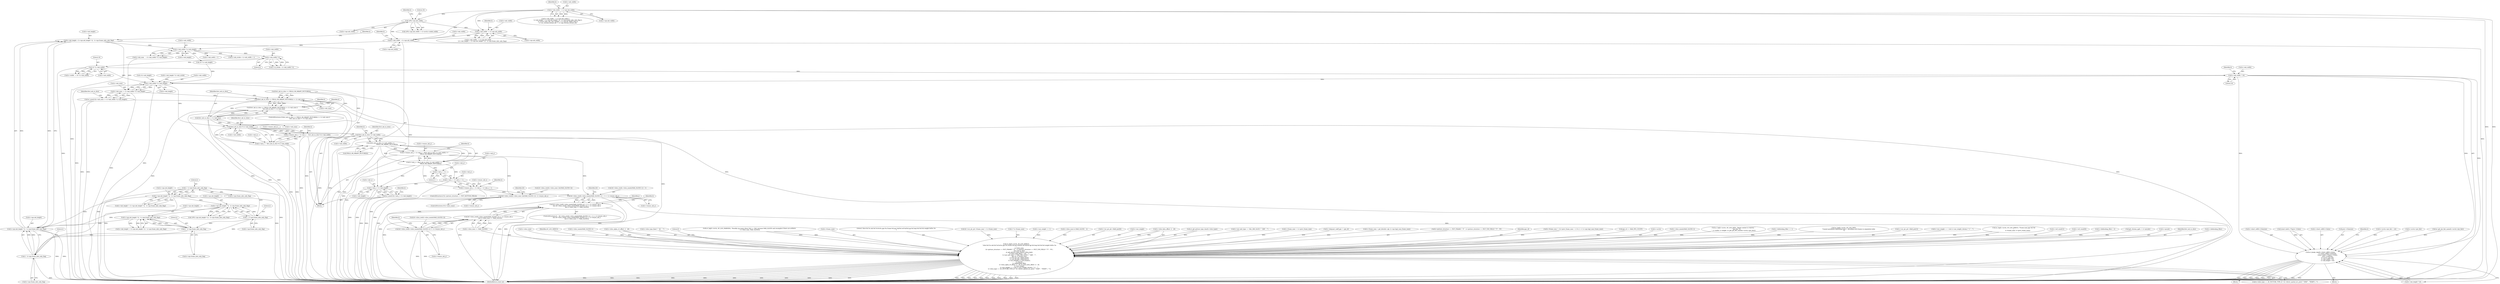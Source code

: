 digraph "0_FFmpeg_29ffeef5e73b8f41ff3a3f2242d356759c66f91f@pointer" {
"1001668" [label="(Call,h->mb_width  * 16)"];
"1000719" [label="(Call,16 * h->mb_width)"];
"1000699" [label="(Call,h->mb_width * 4)"];
"1000679" [label="(Call,h->mb_width * h->mb_height)"];
"1000649" [label="(Call,h->mb_width  = h->sps.mb_width)"];
"1000610" [label="(Call,h->mb_width  != h->sps.mb_width)"];
"1000398" [label="(Call,h->mb_width  != h->sps.mb_width)"];
"1000541" [label="(Call,16*h->sps.mb_width)"];
"1000658" [label="(Call,h->mb_height = h->sps.mb_height * (2 - h->sps.frame_mbs_only_flag))"];
"1000662" [label="(Call,h->sps.mb_height * (2 - h->sps.frame_mbs_only_flag))"];
"1000623" [label="(Call,h->sps.mb_height * (2 - h->sps.frame_mbs_only_flag))"];
"1000557" [label="(Call,h->sps.mb_height * (2 - h->sps.frame_mbs_only_flag))"];
"1000412" [label="(Call,h->sps.mb_height * (2 - h->sps.frame_mbs_only_flag))"];
"1000418" [label="(Call,2 - h->sps.frame_mbs_only_flag)"];
"1000563" [label="(Call,2 - h->sps.frame_mbs_only_flag)"];
"1000629" [label="(Call,2 - h->sps.frame_mbs_only_flag)"];
"1000668" [label="(Call,2 - h->sps.frame_mbs_only_flag)"];
"1001632" [label="(Call,av_image_copy(h->short_ref[0]->f.data,\n                                  h->short_ref[0]->f.linesize,\n                                  (const uint8_t **)prev->f.data,\n                                  prev->f.linesize,\n                                  h->avctx->pix_fmt,\n                                  h->mb_width  * 16,\n                                  h->mb_height * 16))"];
"1001969" [label="(Call,h->mb_width * h->mb_height)"];
"1001965" [label="(Call,h->mb_num == h->mb_width * h->mb_height)"];
"1001964" [label="(Call,av_assert1(h->mb_num == h->mb_width * h->mb_height))"];
"1001978" [label="(Call,first_mb_in_slice << FIELD_OR_MBAFF_PICTURE(h) >= h->mb_num)"];
"1001977" [label="(Call,first_mb_in_slice << FIELD_OR_MBAFF_PICTURE(h) >= h->mb_num ||\n        first_mb_in_slice >= h->mb_num)"];
"1001986" [label="(Call,first_mb_in_slice >= h->mb_num)"];
"1002008" [label="(Call,first_mb_in_slice % h->mb_width)"];
"1002000" [label="(Call,h->resync_mb_x = h->mb_x =  first_mb_in_slice % h->mb_width)"];
"1002004" [label="(Call,h->mb_x =  first_mb_in_slice % h->mb_width)"];
"1002022" [label="(Call,first_mb_in_slice / h->mb_width)"];
"1002021" [label="(Call,(first_mb_in_slice / h->mb_width) <<\n                               FIELD_OR_MBAFF_PICTURE(h))"];
"1002013" [label="(Call,h->resync_mb_y = h->mb_y = (first_mb_in_slice / h->mb_width) <<\n                               FIELD_OR_MBAFF_PICTURE(h))"];
"1002917" [label="(Call,h0->slice_row[(h->slice_num-1)&(MAX_SLICES-1)]= h->resync_mb_y)"];
"1002936" [label="(Call,h0->slice_row[h->slice_num&(MAX_SLICES-1)] + 3 >= h->resync_mb_y)"];
"1002935" [label="(Call,h0->slice_row[h->slice_num&(MAX_SLICES-1)] + 3 >= h->resync_mb_y\n        && h0->slice_row[h->slice_num&(MAX_SLICES-1)] <= h->resync_mb_y\n        && h->slice_num >= MAX_SLICES)"];
"1002954" [label="(Call,h0->slice_row[h->slice_num&(MAX_SLICES-1)] <= h->resync_mb_y)"];
"1002953" [label="(Call,h0->slice_row[h->slice_num&(MAX_SLICES-1)] <= h->resync_mb_y\n        && h->slice_num >= MAX_SLICES)"];
"1002017" [label="(Call,h->mb_y = (first_mb_in_slice / h->mb_width) <<\n                               FIELD_OR_MBAFF_PICTURE(h))"];
"1002035" [label="(Call,h->resync_mb_y = h->mb_y = h->mb_y + 1)"];
"1002039" [label="(Call,h->mb_y = h->mb_y + 1)"];
"1002049" [label="(Call,h->mb_y < h->mb_height)"];
"1002048" [label="(Call,av_assert1(h->mb_y < h->mb_height))"];
"1002043" [label="(Call,h->mb_y + 1)"];
"1003305" [label="(Call,av_log(h->avctx, AV_LOG_DEBUG,\n               \"slice:%d %s mb:%d %c%s%s pps:%u frame:%d poc:%d/%d ref:%d/%d qp:%d loop:%d:%d:%d weight:%d%s %s\n\",\n               h->slice_num,\n               (h->picture_structure == PICT_FRAME ? \"F\" : h->picture_structure == PICT_TOP_FIELD ? \"T\" : \"B\"),\n               first_mb_in_slice,\n               av_get_picture_type_char(h->slice_type),\n               h->slice_type_fixed ? \" fix\" : \"\",\n               h->nal_unit_type == NAL_IDR_SLICE ? \" IDR\" : \"\",\n               pps_id, h->frame_num,\n               h->cur_pic_ptr->field_poc[0],\n               h->cur_pic_ptr->field_poc[1],\n               h->ref_count[0], h->ref_count[1],\n               h->qscale,\n               h->deblocking_filter,\n               h->slice_alpha_c0_offset / 2 - 26, h->slice_beta_offset / 2 - 26,\n               h->use_weight,\n               h->use_weight == 1 && h->use_weight_chroma ? \"c\" : \"\",\n               h->slice_type == AV_PICTURE_TYPE_B ? (h->direct_spatial_mv_pred ? \"SPAT\" : \"TEMP\") : \"\"))"];
"1002049" [label="(Call,h->mb_y < h->mb_height)"];
"1003371" [label="(Call,h->ref_count[1])"];
"1002950" [label="(Call,h->resync_mb_y)"];
"1003304" [label="(Block,)"];
"1001980" [label="(Identifier,first_mb_in_slice)"];
"1000563" [label="(Call,2 - h->sps.frame_mbs_only_flag)"];
"1003366" [label="(Call,h->ref_count[0])"];
"1002805" [label="(Call,h->deblocking_filter = 2)"];
"1002048" [label="(Call,av_assert1(h->mb_y < h->mb_height))"];
"1002954" [label="(Call,h0->slice_row[h->slice_num&(MAX_SLICES-1)] <= h->resync_mb_y)"];
"1002022" [label="(Call,first_mb_in_slice / h->mb_width)"];
"1002931" [label="(Call,h->resync_mb_y)"];
"1001976" [label="(ControlStructure,if (first_mb_in_slice << FIELD_OR_MBAFF_PICTURE(h) >= h->mb_num ||\n        first_mb_in_slice >= h->mb_num))"];
"1002581" [label="(Call,get_chroma_qp(h, 1, h->qscale))"];
"1000721" [label="(Call,h->mb_width)"];
"1000649" [label="(Call,h->mb_width  = h->sps.mb_width)"];
"1002004" [label="(Call,h->mb_x =  first_mb_in_slice % h->mb_width)"];
"1003376" [label="(Call,h->qscale)"];
"1001642" [label="(Call,h->short_ref[0]->f.linesize)"];
"1000659" [label="(Call,h->mb_height)"];
"1000653" [label="(Call,h->sps.mb_width)"];
"1000543" [label="(Call,h->sps.mb_width)"];
"1002043" [label="(Call,h->mb_y + 1)"];
"1001651" [label="(Call,(const uint8_t **)prev->f.data)"];
"1001633" [label="(Call,h->short_ref[0]->f.data)"];
"1000624" [label="(Call,h->sps.mb_height)"];
"1003329" [label="(Identifier,first_mb_in_slice)"];
"1000419" [label="(Literal,2)"];
"1002966" [label="(Call,h->resync_mb_y)"];
"1000558" [label="(Call,h->sps.mb_height)"];
"1003379" [label="(Call,h->deblocking_filter)"];
"1000397" [label="(Call,h->mb_width  != h->sps.mb_width ||\n            h->mb_height != h->sps.mb_height * (2 - h->sps.frame_mbs_only_flag) ||\n            h->avctx->bits_per_raw_sample != h->sps.bit_depth_luma ||\n            h->cur_chroma_format_idc != h->sps.chroma_format_idc)"];
"1002017" [label="(Call,h->mb_y = (first_mb_in_slice / h->mb_width) <<\n                               FIELD_OR_MBAFF_PICTURE(h))"];
"1002044" [label="(Call,h->mb_y)"];
"1003311" [label="(Call,h->slice_num)"];
"1003309" [label="(Identifier,AV_LOG_DEBUG)"];
"1001658" [label="(Call,prev->f.linesize)"];
"1002959" [label="(Call,h->slice_num&(MAX_SLICES-1))"];
"1002014" [label="(Call,h->resync_mb_y)"];
"1000700" [label="(Call,h->mb_width)"];
"1002018" [label="(Call,h->mb_y)"];
"1002934" [label="(ControlStructure,if (   h0->slice_row[h->slice_num&(MAX_SLICES-1)] + 3 >= h->resync_mb_y\n        && h0->slice_row[h->slice_num&(MAX_SLICES-1)] <= h->resync_mb_y\n        && h->slice_num >= MAX_SLICES))"];
"1002971" [label="(Identifier,h)"];
"1001887" [label="(Call,h->mb_height * h->mb_stride)"];
"1000728" [label="(Call,16 * h->mb_height)"];
"1002028" [label="(Identifier,h)"];
"1000683" [label="(Call,h->mb_height)"];
"1003382" [label="(Call,h->slice_alpha_c0_offset / 2 - 26)"];
"1003334" [label="(Call,h->slice_type_fixed ? \" fix\" : \"\")"];
"1002953" [label="(Call,h0->slice_row[h->slice_num&(MAX_SLICES-1)] <= h->resync_mb_y\n        && h->slice_num >= MAX_SLICES)"];
"1003425" [label="(Literal,0)"];
"1002029" [label="(ControlStructure,if (h->picture_structure == PICT_BOTTOM_FIELD))"];
"1002975" [label="(Call,av_log(h->avctx, AV_LOG_WARNING, \"Possibly too many slices (%d >= %d), increase MAX_SLICES and recompile if there are artifacts\n\", h->slice_num, MAX_SLICES))"];
"1003349" [label="(Call,h->frame_num)"];
"1003310" [label="(Literal,\"slice:%d %s mb:%d %c%s%s pps:%u frame:%d poc:%d/%d ref:%d/%d qp:%d loop:%d:%d:%d weight:%d%s %s\n\")"];
"1003305" [label="(Call,av_log(h->avctx, AV_LOG_DEBUG,\n               \"slice:%d %s mb:%d %c%s%s pps:%u frame:%d poc:%d/%d ref:%d/%d qp:%d loop:%d:%d:%d weight:%d%s %s\n\",\n               h->slice_num,\n               (h->picture_structure == PICT_FRAME ? \"F\" : h->picture_structure == PICT_TOP_FIELD ? \"T\" : \"B\"),\n               first_mb_in_slice,\n               av_get_picture_type_char(h->slice_type),\n               h->slice_type_fixed ? \" fix\" : \"\",\n               h->nal_unit_type == NAL_IDR_SLICE ? \" IDR\" : \"\",\n               pps_id, h->frame_num,\n               h->cur_pic_ptr->field_poc[0],\n               h->cur_pic_ptr->field_poc[1],\n               h->ref_count[0], h->ref_count[1],\n               h->qscale,\n               h->deblocking_filter,\n               h->slice_alpha_c0_offset / 2 - 26, h->slice_beta_offset / 2 - 26,\n               h->use_weight,\n               h->use_weight == 1 && h->use_weight_chroma ? \"c\" : \"\",\n               h->slice_type == AV_PICTURE_TYPE_B ? (h->direct_spatial_mv_pred ? \"SPAT\" : \"TEMP\") : \"\"))"];
"1001754" [label="(Call,h0->cur_pic_ptr->frame_num != h->frame_num)"];
"1001969" [label="(Call,h->mb_width * h->mb_height)"];
"1002059" [label="(Identifier,h)"];
"1002040" [label="(Call,h->mb_y)"];
"1002088" [label="(Call,2 * h->frame_num)"];
"1003401" [label="(Call,h->use_weight == 1)"];
"1003004" [label="(Call,h->slice_num & (MAX_SLICES - 1))"];
"1001632" [label="(Call,av_image_copy(h->short_ref[0]->f.data,\n                                  h->short_ref[0]->f.linesize,\n                                  (const uint8_t **)prev->f.data,\n                                  prev->f.linesize,\n                                  h->avctx->pix_fmt,\n                                  h->mb_width  * 16,\n                                  h->mb_height * 16))"];
"1002047" [label="(Literal,1)"];
"1000720" [label="(Literal,16)"];
"1000690" [label="(Call,h->mb_width + 1)"];
"1001672" [label="(Literal,16)"];
"1000623" [label="(Call,h->sps.mb_height * (2 - h->sps.frame_mbs_only_flag))"];
"1003352" [label="(Call,h->cur_pic_ptr->field_poc[0])"];
"1002024" [label="(Call,h->mb_width)"];
"1003396" [label="(Call,h->use_weight)"];
"1000619" [label="(Call,h->mb_height != h->sps.mb_height * (2 - h->sps.frame_mbs_only_flag))"];
"1002001" [label="(Call,h->resync_mb_x)"];
"1002015" [label="(Identifier,h)"];
"1001978" [label="(Call,first_mb_in_slice << FIELD_OR_MBAFF_PICTURE(h) >= h->mb_num)"];
"1002005" [label="(Call,h->mb_x)"];
"1003389" [label="(Call,h->slice_beta_offset / 2 - 26)"];
"1002936" [label="(Call,h0->slice_row[h->slice_num&(MAX_SLICES-1)] + 3 >= h->resync_mb_y)"];
"1002009" [label="(Identifier,first_mb_in_slice)"];
"1003330" [label="(Call,av_get_picture_type_char(h->slice_type))"];
"1000408" [label="(Call,h->mb_height != h->sps.mb_height * (2 - h->sps.frame_mbs_only_flag))"];
"1000668" [label="(Call,2 - h->sps.frame_mbs_only_flag)"];
"1002002" [label="(Identifier,h)"];
"1002940" [label="(Identifier,h0)"];
"1001682" [label="(Identifier,h)"];
"1002027" [label="(Call,FIELD_OR_MBAFF_PICTURE(h))"];
"1000695" [label="(Call,h->b_stride = h->mb_width * 4)"];
"1000614" [label="(Call,h->sps.mb_width)"];
"1002036" [label="(Call,h->resync_mb_y)"];
"1000951" [label="(Call,h->avctx->pix_fmt = ret)"];
"1000650" [label="(Call,h->mb_width)"];
"1000555" [label="(Call,16*h->sps.mb_height * (2 - h->sps.frame_mbs_only_flag))"];
"1003340" [label="(Call,h->nal_unit_type == NAL_IDR_SLICE ? \" IDR\" : \"\")"];
"1001977" [label="(Call,first_mb_in_slice << FIELD_OR_MBAFF_PICTURE(h) >= h->mb_num ||\n        first_mb_in_slice >= h->mb_num)"];
"1000611" [label="(Call,h->mb_width)"];
"1000663" [label="(Call,h->sps.mb_height)"];
"1000703" [label="(Literal,4)"];
"1001663" [label="(Call,h->avctx->pix_fmt)"];
"1001965" [label="(Call,h->mb_num == h->mb_width * h->mb_height)"];
"1000418" [label="(Call,2 - h->sps.frame_mbs_only_flag)"];
"1000557" [label="(Call,h->sps.mb_height * (2 - h->sps.frame_mbs_only_flag))"];
"1002010" [label="(Call,h->mb_width)"];
"1002000" [label="(Call,h->resync_mb_x = h->mb_x =  first_mb_in_slice % h->mb_width)"];
"1002957" [label="(Identifier,h0)"];
"1002913" [label="(ControlStructure,if (h->slice_num))"];
"1000675" [label="(Call,h->mb_num    = h->mb_width * h->mb_height)"];
"1001973" [label="(Call,h->mb_height)"];
"1000542" [label="(Literal,16)"];
"1000699" [label="(Call,h->mb_width * 4)"];
"1002987" [label="(Identifier,j)"];
"1001442" [label="(Call,h->frame_num != h->prev_frame_num)"];
"1001994" [label="(Identifier,h)"];
"1002969" [label="(Call,h->slice_num >= MAX_SLICES)"];
"1000980" [label="(Call,h->dequant_coeff_pps != pps_id)"];
"1000686" [label="(Call,h->mb_stride = h->mb_width + 1)"];
"1000629" [label="(Call,2 - h->sps.frame_mbs_only_flag)"];
"1002977" [label="(Identifier,h)"];
"1000420" [label="(Call,h->sps.frame_mbs_only_flag)"];
"1003411" [label="(Call,h->slice_type == AV_PICTURE_TYPE_B ? (h->direct_spatial_mv_pred ? \"SPAT\" : \"TEMP\") : \"\")"];
"1000993" [label="(Call,h->frame_num = get_bits(&h->gb, h->sps.log2_max_frame_num))"];
"1003314" [label="(Call,h->picture_structure == PICT_FRAME ? \"F\" : h->picture_structure == PICT_TOP_FIELD ? \"T\" : \"B\")"];
"1000662" [label="(Call,h->sps.mb_height * (2 - h->sps.frame_mbs_only_flag))"];
"1003348" [label="(Identifier,pps_id)"];
"1000630" [label="(Literal,2)"];
"1002051" [label="(Identifier,h)"];
"1000410" [label="(Identifier,h)"];
"1000715" [label="(Call,h->width  = 16 * h->mb_width)"];
"1002955" [label="(Call,h0->slice_row[h->slice_num&(MAX_SLICES-1)])"];
"1000398" [label="(Call,h->mb_width  != h->sps.mb_width)"];
"1002050" [label="(Call,h->mb_y)"];
"1002013" [label="(Call,h->resync_mb_y = h->mb_y = (first_mb_in_slice / h->mb_width) <<\n                               FIELD_OR_MBAFF_PICTURE(h))"];
"1000631" [label="(Call,h->sps.frame_mbs_only_flag)"];
"1001987" [label="(Identifier,first_mb_in_slice)"];
"1002035" [label="(Call,h->resync_mb_y = h->mb_y = h->mb_y + 1)"];
"1001988" [label="(Call,h->mb_num)"];
"1001460" [label="(Call,h->frame_num != (h->prev_frame_num + 1) % (1 << h->sps.log2_max_frame_num))"];
"1001979" [label="(Call,first_mb_in_slice << FIELD_OR_MBAFF_PICTURE(h))"];
"1001964" [label="(Call,av_assert1(h->mb_num == h->mb_width * h->mb_height))"];
"1000306" [label="(Call,pps_id >= MAX_PPS_COUNT)"];
"1002023" [label="(Identifier,first_mb_in_slice)"];
"1000899" [label="(Call,av_get_pix_fmt_name(h->avctx->pix_fmt))"];
"1002918" [label="(Call,h0->slice_row[(h->slice_num-1)&(MAX_SLICES-1)])"];
"1000719" [label="(Call,16 * h->mb_width)"];
"1000413" [label="(Call,h->sps.mb_height)"];
"1000565" [label="(Call,h->sps.frame_mbs_only_flag)"];
"1002039" [label="(Call,h->mb_y = h->mb_y + 1)"];
"1000677" [label="(Identifier,h)"];
"1000541" [label="(Call,16*h->sps.mb_width)"];
"1000670" [label="(Call,h->sps.frame_mbs_only_flag)"];
"1001675" [label="(Identifier,h)"];
"1002032" [label="(Identifier,h)"];
"1000610" [label="(Call,h->mb_width  != h->sps.mb_width)"];
"1003306" [label="(Call,h->avctx)"];
"1002021" [label="(Call,(first_mb_in_slice / h->mb_width) <<\n                               FIELD_OR_MBAFF_PICTURE(h))"];
"1002942" [label="(Call,h->slice_num&(MAX_SLICES-1))"];
"1002937" [label="(Call,h0->slice_row[h->slice_num&(MAX_SLICES-1)] + 3)"];
"1002053" [label="(Call,h->mb_height)"];
"1000887" [label="(Call,av_log(h->avctx, AV_LOG_INFO, \"Reinit context to %dx%d, \"\n               \"pix_fmt: %s\n\", h->width, h->height, av_get_pix_fmt_name(h->avctx->pix_fmt)))"];
"1000402" [label="(Call,h->sps.mb_width)"];
"1000399" [label="(Call,h->mb_width)"];
"1002917" [label="(Call,h0->slice_row[(h->slice_num-1)&(MAX_SLICES-1)]= h->resync_mb_y)"];
"1002785" [label="(Call,h->deblocking_filter == 1)"];
"1000412" [label="(Call,h->sps.mb_height * (2 - h->sps.frame_mbs_only_flag))"];
"1001966" [label="(Call,h->mb_num)"];
"1000550" [label="(Identifier,h)"];
"1001970" [label="(Call,h->mb_width)"];
"1001631" [label="(Block,)"];
"1002823" [label="(Call,av_log(h->avctx, AV_LOG_INFO,\n                       \"Cannot parallelize deblocking type 1, decoding such frames in sequential order\n\"))"];
"1001841" [label="(Call,i<h->mb_height)"];
"1000609" [label="(Call,h->mb_width  != h->sps.mb_width\n                     || h->mb_height != h->sps.mb_height * (2 - h->sps.frame_mbs_only_flag))"];
"1000658" [label="(Call,h->mb_height = h->sps.mb_height * (2 - h->sps.frame_mbs_only_flag))"];
"1001669" [label="(Call,h->mb_width)"];
"1003359" [label="(Call,h->cur_pic_ptr->field_poc[1])"];
"1003399" [label="(Call,h->use_weight == 1 && h->use_weight_chroma ? \"c\" : \"\")"];
"1003426" [label="(MethodReturn,static int)"];
"1000679" [label="(Call,h->mb_width * h->mb_height)"];
"1000660" [label="(Identifier,h)"];
"1000669" [label="(Literal,2)"];
"1001668" [label="(Call,h->mb_width  * 16)"];
"1000540" [label="(Call,16*h->sps.mb_width != h->avctx->coded_width)"];
"1000127" [label="(Block,)"];
"1002935" [label="(Call,h0->slice_row[h->slice_num&(MAX_SLICES-1)] + 3 >= h->resync_mb_y\n        && h0->slice_row[h->slice_num&(MAX_SLICES-1)] <= h->resync_mb_y\n        && h->slice_num >= MAX_SLICES)"];
"1000680" [label="(Call,h->mb_width)"];
"1001983" [label="(Call,h->mb_num)"];
"1000621" [label="(Identifier,h)"];
"1001491" [label="(Call,av_log(h->avctx, AV_LOG_DEBUG, \"Frame num gap %d %d\n\",\n                   h->frame_num, h->prev_frame_num))"];
"1000564" [label="(Literal,2)"];
"1002008" [label="(Call,first_mb_in_slice % h->mb_width)"];
"1001986" [label="(Call,first_mb_in_slice >= h->mb_num)"];
"1001673" [label="(Call,h->mb_height * 16)"];
"1001668" -> "1001632"  [label="AST: "];
"1001668" -> "1001672"  [label="CFG: "];
"1001669" -> "1001668"  [label="AST: "];
"1001672" -> "1001668"  [label="AST: "];
"1001675" -> "1001668"  [label="CFG: "];
"1001668" -> "1003426"  [label="DDG: "];
"1001668" -> "1001632"  [label="DDG: "];
"1001668" -> "1001632"  [label="DDG: "];
"1000719" -> "1001668"  [label="DDG: "];
"1001668" -> "1001969"  [label="DDG: "];
"1000719" -> "1000715"  [label="AST: "];
"1000719" -> "1000721"  [label="CFG: "];
"1000720" -> "1000719"  [label="AST: "];
"1000721" -> "1000719"  [label="AST: "];
"1000715" -> "1000719"  [label="CFG: "];
"1000719" -> "1003426"  [label="DDG: "];
"1000719" -> "1000715"  [label="DDG: "];
"1000719" -> "1000715"  [label="DDG: "];
"1000699" -> "1000719"  [label="DDG: "];
"1000719" -> "1001969"  [label="DDG: "];
"1000699" -> "1000695"  [label="AST: "];
"1000699" -> "1000703"  [label="CFG: "];
"1000700" -> "1000699"  [label="AST: "];
"1000703" -> "1000699"  [label="AST: "];
"1000695" -> "1000699"  [label="CFG: "];
"1000699" -> "1000695"  [label="DDG: "];
"1000699" -> "1000695"  [label="DDG: "];
"1000679" -> "1000699"  [label="DDG: "];
"1000679" -> "1000675"  [label="AST: "];
"1000679" -> "1000683"  [label="CFG: "];
"1000680" -> "1000679"  [label="AST: "];
"1000683" -> "1000679"  [label="AST: "];
"1000675" -> "1000679"  [label="CFG: "];
"1000679" -> "1000675"  [label="DDG: "];
"1000679" -> "1000675"  [label="DDG: "];
"1000649" -> "1000679"  [label="DDG: "];
"1000658" -> "1000679"  [label="DDG: "];
"1000679" -> "1000686"  [label="DDG: "];
"1000679" -> "1000690"  [label="DDG: "];
"1000679" -> "1000728"  [label="DDG: "];
"1000649" -> "1000127"  [label="AST: "];
"1000649" -> "1000653"  [label="CFG: "];
"1000650" -> "1000649"  [label="AST: "];
"1000653" -> "1000649"  [label="AST: "];
"1000660" -> "1000649"  [label="CFG: "];
"1000649" -> "1003426"  [label="DDG: "];
"1000610" -> "1000649"  [label="DDG: "];
"1000398" -> "1000649"  [label="DDG: "];
"1000541" -> "1000649"  [label="DDG: "];
"1000610" -> "1000609"  [label="AST: "];
"1000610" -> "1000614"  [label="CFG: "];
"1000611" -> "1000610"  [label="AST: "];
"1000614" -> "1000610"  [label="AST: "];
"1000621" -> "1000610"  [label="CFG: "];
"1000609" -> "1000610"  [label="CFG: "];
"1000610" -> "1000609"  [label="DDG: "];
"1000610" -> "1000609"  [label="DDG: "];
"1000398" -> "1000610"  [label="DDG: "];
"1000541" -> "1000610"  [label="DDG: "];
"1000398" -> "1000397"  [label="AST: "];
"1000398" -> "1000402"  [label="CFG: "];
"1000399" -> "1000398"  [label="AST: "];
"1000402" -> "1000398"  [label="AST: "];
"1000410" -> "1000398"  [label="CFG: "];
"1000397" -> "1000398"  [label="CFG: "];
"1000398" -> "1003426"  [label="DDG: "];
"1000398" -> "1003426"  [label="DDG: "];
"1000398" -> "1000397"  [label="DDG: "];
"1000398" -> "1000397"  [label="DDG: "];
"1000398" -> "1000541"  [label="DDG: "];
"1000541" -> "1000540"  [label="AST: "];
"1000541" -> "1000543"  [label="CFG: "];
"1000542" -> "1000541"  [label="AST: "];
"1000543" -> "1000541"  [label="AST: "];
"1000550" -> "1000541"  [label="CFG: "];
"1000541" -> "1000540"  [label="DDG: "];
"1000541" -> "1000540"  [label="DDG: "];
"1000658" -> "1000127"  [label="AST: "];
"1000658" -> "1000662"  [label="CFG: "];
"1000659" -> "1000658"  [label="AST: "];
"1000662" -> "1000658"  [label="AST: "];
"1000677" -> "1000658"  [label="CFG: "];
"1000658" -> "1003426"  [label="DDG: "];
"1000662" -> "1000658"  [label="DDG: "];
"1000662" -> "1000658"  [label="DDG: "];
"1000662" -> "1000668"  [label="CFG: "];
"1000663" -> "1000662"  [label="AST: "];
"1000668" -> "1000662"  [label="AST: "];
"1000662" -> "1003426"  [label="DDG: "];
"1000662" -> "1003426"  [label="DDG: "];
"1000623" -> "1000662"  [label="DDG: "];
"1000557" -> "1000662"  [label="DDG: "];
"1000412" -> "1000662"  [label="DDG: "];
"1000668" -> "1000662"  [label="DDG: "];
"1000668" -> "1000662"  [label="DDG: "];
"1000623" -> "1000619"  [label="AST: "];
"1000623" -> "1000629"  [label="CFG: "];
"1000624" -> "1000623"  [label="AST: "];
"1000629" -> "1000623"  [label="AST: "];
"1000619" -> "1000623"  [label="CFG: "];
"1000623" -> "1000619"  [label="DDG: "];
"1000623" -> "1000619"  [label="DDG: "];
"1000557" -> "1000623"  [label="DDG: "];
"1000629" -> "1000623"  [label="DDG: "];
"1000629" -> "1000623"  [label="DDG: "];
"1000557" -> "1000555"  [label="AST: "];
"1000557" -> "1000563"  [label="CFG: "];
"1000558" -> "1000557"  [label="AST: "];
"1000563" -> "1000557"  [label="AST: "];
"1000555" -> "1000557"  [label="CFG: "];
"1000557" -> "1000555"  [label="DDG: "];
"1000557" -> "1000555"  [label="DDG: "];
"1000412" -> "1000557"  [label="DDG: "];
"1000563" -> "1000557"  [label="DDG: "];
"1000563" -> "1000557"  [label="DDG: "];
"1000412" -> "1000408"  [label="AST: "];
"1000412" -> "1000418"  [label="CFG: "];
"1000413" -> "1000412"  [label="AST: "];
"1000418" -> "1000412"  [label="AST: "];
"1000408" -> "1000412"  [label="CFG: "];
"1000412" -> "1003426"  [label="DDG: "];
"1000412" -> "1003426"  [label="DDG: "];
"1000412" -> "1000408"  [label="DDG: "];
"1000412" -> "1000408"  [label="DDG: "];
"1000418" -> "1000412"  [label="DDG: "];
"1000418" -> "1000412"  [label="DDG: "];
"1000418" -> "1000420"  [label="CFG: "];
"1000419" -> "1000418"  [label="AST: "];
"1000420" -> "1000418"  [label="AST: "];
"1000418" -> "1003426"  [label="DDG: "];
"1000418" -> "1000563"  [label="DDG: "];
"1000418" -> "1000668"  [label="DDG: "];
"1000563" -> "1000565"  [label="CFG: "];
"1000564" -> "1000563"  [label="AST: "];
"1000565" -> "1000563"  [label="AST: "];
"1000563" -> "1000629"  [label="DDG: "];
"1000563" -> "1000668"  [label="DDG: "];
"1000629" -> "1000631"  [label="CFG: "];
"1000630" -> "1000629"  [label="AST: "];
"1000631" -> "1000629"  [label="AST: "];
"1000629" -> "1000668"  [label="DDG: "];
"1000668" -> "1000670"  [label="CFG: "];
"1000669" -> "1000668"  [label="AST: "];
"1000670" -> "1000668"  [label="AST: "];
"1000668" -> "1003426"  [label="DDG: "];
"1001632" -> "1001631"  [label="AST: "];
"1001632" -> "1001673"  [label="CFG: "];
"1001633" -> "1001632"  [label="AST: "];
"1001642" -> "1001632"  [label="AST: "];
"1001651" -> "1001632"  [label="AST: "];
"1001658" -> "1001632"  [label="AST: "];
"1001663" -> "1001632"  [label="AST: "];
"1001673" -> "1001632"  [label="AST: "];
"1001682" -> "1001632"  [label="CFG: "];
"1001632" -> "1003426"  [label="DDG: "];
"1001632" -> "1003426"  [label="DDG: "];
"1001632" -> "1003426"  [label="DDG: "];
"1001632" -> "1003426"  [label="DDG: "];
"1001632" -> "1003426"  [label="DDG: "];
"1001632" -> "1003426"  [label="DDG: "];
"1001632" -> "1003426"  [label="DDG: "];
"1001632" -> "1003426"  [label="DDG: "];
"1001651" -> "1001632"  [label="DDG: "];
"1000951" -> "1001632"  [label="DDG: "];
"1000899" -> "1001632"  [label="DDG: "];
"1001673" -> "1001632"  [label="DDG: "];
"1001673" -> "1001632"  [label="DDG: "];
"1001969" -> "1001965"  [label="AST: "];
"1001969" -> "1001973"  [label="CFG: "];
"1001970" -> "1001969"  [label="AST: "];
"1001973" -> "1001969"  [label="AST: "];
"1001965" -> "1001969"  [label="CFG: "];
"1001969" -> "1003426"  [label="DDG: "];
"1001969" -> "1003426"  [label="DDG: "];
"1001969" -> "1001965"  [label="DDG: "];
"1001969" -> "1001965"  [label="DDG: "];
"1000728" -> "1001969"  [label="DDG: "];
"1001841" -> "1001969"  [label="DDG: "];
"1001887" -> "1001969"  [label="DDG: "];
"1001969" -> "1002008"  [label="DDG: "];
"1001969" -> "1002049"  [label="DDG: "];
"1001965" -> "1001964"  [label="AST: "];
"1001966" -> "1001965"  [label="AST: "];
"1001964" -> "1001965"  [label="CFG: "];
"1001965" -> "1003426"  [label="DDG: "];
"1001965" -> "1001964"  [label="DDG: "];
"1001965" -> "1001964"  [label="DDG: "];
"1000675" -> "1001965"  [label="DDG: "];
"1001965" -> "1001978"  [label="DDG: "];
"1001964" -> "1000127"  [label="AST: "];
"1001980" -> "1001964"  [label="CFG: "];
"1001964" -> "1003426"  [label="DDG: "];
"1001964" -> "1003426"  [label="DDG: "];
"1001978" -> "1001977"  [label="AST: "];
"1001978" -> "1001983"  [label="CFG: "];
"1001979" -> "1001978"  [label="AST: "];
"1001983" -> "1001978"  [label="AST: "];
"1001987" -> "1001978"  [label="CFG: "];
"1001977" -> "1001978"  [label="CFG: "];
"1001978" -> "1003426"  [label="DDG: "];
"1001978" -> "1003426"  [label="DDG: "];
"1001978" -> "1001977"  [label="DDG: "];
"1001978" -> "1001977"  [label="DDG: "];
"1001979" -> "1001978"  [label="DDG: "];
"1001979" -> "1001978"  [label="DDG: "];
"1001978" -> "1001986"  [label="DDG: "];
"1001977" -> "1001976"  [label="AST: "];
"1001977" -> "1001986"  [label="CFG: "];
"1001986" -> "1001977"  [label="AST: "];
"1001994" -> "1001977"  [label="CFG: "];
"1002002" -> "1001977"  [label="CFG: "];
"1001977" -> "1003426"  [label="DDG: "];
"1001977" -> "1003426"  [label="DDG: "];
"1001977" -> "1003426"  [label="DDG: "];
"1001986" -> "1001977"  [label="DDG: "];
"1001986" -> "1001977"  [label="DDG: "];
"1001986" -> "1001988"  [label="CFG: "];
"1001987" -> "1001986"  [label="AST: "];
"1001988" -> "1001986"  [label="AST: "];
"1001986" -> "1003426"  [label="DDG: "];
"1001986" -> "1003426"  [label="DDG: "];
"1001979" -> "1001986"  [label="DDG: "];
"1001986" -> "1002008"  [label="DDG: "];
"1002008" -> "1002004"  [label="AST: "];
"1002008" -> "1002010"  [label="CFG: "];
"1002009" -> "1002008"  [label="AST: "];
"1002010" -> "1002008"  [label="AST: "];
"1002004" -> "1002008"  [label="CFG: "];
"1002008" -> "1002000"  [label="DDG: "];
"1002008" -> "1002000"  [label="DDG: "];
"1002008" -> "1002004"  [label="DDG: "];
"1002008" -> "1002004"  [label="DDG: "];
"1001979" -> "1002008"  [label="DDG: "];
"1002008" -> "1002022"  [label="DDG: "];
"1002008" -> "1002022"  [label="DDG: "];
"1002000" -> "1000127"  [label="AST: "];
"1002000" -> "1002004"  [label="CFG: "];
"1002001" -> "1002000"  [label="AST: "];
"1002004" -> "1002000"  [label="AST: "];
"1002015" -> "1002000"  [label="CFG: "];
"1002000" -> "1003426"  [label="DDG: "];
"1002004" -> "1002000"  [label="DDG: "];
"1002005" -> "1002004"  [label="AST: "];
"1002004" -> "1003426"  [label="DDG: "];
"1002004" -> "1003426"  [label="DDG: "];
"1002022" -> "1002021"  [label="AST: "];
"1002022" -> "1002024"  [label="CFG: "];
"1002023" -> "1002022"  [label="AST: "];
"1002024" -> "1002022"  [label="AST: "];
"1002028" -> "1002022"  [label="CFG: "];
"1002022" -> "1003426"  [label="DDG: "];
"1002022" -> "1003426"  [label="DDG: "];
"1002022" -> "1002021"  [label="DDG: "];
"1002022" -> "1002021"  [label="DDG: "];
"1002022" -> "1003305"  [label="DDG: "];
"1002021" -> "1002017"  [label="AST: "];
"1002021" -> "1002027"  [label="CFG: "];
"1002027" -> "1002021"  [label="AST: "];
"1002017" -> "1002021"  [label="CFG: "];
"1002021" -> "1003426"  [label="DDG: "];
"1002021" -> "1003426"  [label="DDG: "];
"1002021" -> "1002013"  [label="DDG: "];
"1002021" -> "1002013"  [label="DDG: "];
"1002021" -> "1002017"  [label="DDG: "];
"1002021" -> "1002017"  [label="DDG: "];
"1002027" -> "1002021"  [label="DDG: "];
"1002013" -> "1000127"  [label="AST: "];
"1002013" -> "1002017"  [label="CFG: "];
"1002014" -> "1002013"  [label="AST: "];
"1002017" -> "1002013"  [label="AST: "];
"1002032" -> "1002013"  [label="CFG: "];
"1002013" -> "1003426"  [label="DDG: "];
"1002017" -> "1002013"  [label="DDG: "];
"1002013" -> "1002917"  [label="DDG: "];
"1002013" -> "1002936"  [label="DDG: "];
"1002917" -> "1002913"  [label="AST: "];
"1002917" -> "1002931"  [label="CFG: "];
"1002918" -> "1002917"  [label="AST: "];
"1002931" -> "1002917"  [label="AST: "];
"1002940" -> "1002917"  [label="CFG: "];
"1002917" -> "1003426"  [label="DDG: "];
"1002035" -> "1002917"  [label="DDG: "];
"1002936" -> "1002935"  [label="AST: "];
"1002936" -> "1002950"  [label="CFG: "];
"1002937" -> "1002936"  [label="AST: "];
"1002950" -> "1002936"  [label="AST: "];
"1002957" -> "1002936"  [label="CFG: "];
"1002935" -> "1002936"  [label="CFG: "];
"1002936" -> "1003426"  [label="DDG: "];
"1002936" -> "1003426"  [label="DDG: "];
"1002936" -> "1002935"  [label="DDG: "];
"1002936" -> "1002935"  [label="DDG: "];
"1002035" -> "1002936"  [label="DDG: "];
"1002936" -> "1002954"  [label="DDG: "];
"1002935" -> "1002934"  [label="AST: "];
"1002935" -> "1002953"  [label="CFG: "];
"1002953" -> "1002935"  [label="AST: "];
"1002977" -> "1002935"  [label="CFG: "];
"1002987" -> "1002935"  [label="CFG: "];
"1002935" -> "1003426"  [label="DDG: "];
"1002935" -> "1003426"  [label="DDG: "];
"1002935" -> "1003426"  [label="DDG: "];
"1002953" -> "1002935"  [label="DDG: "];
"1002953" -> "1002935"  [label="DDG: "];
"1002954" -> "1002953"  [label="AST: "];
"1002954" -> "1002966"  [label="CFG: "];
"1002955" -> "1002954"  [label="AST: "];
"1002966" -> "1002954"  [label="AST: "];
"1002971" -> "1002954"  [label="CFG: "];
"1002953" -> "1002954"  [label="CFG: "];
"1002954" -> "1003426"  [label="DDG: "];
"1002954" -> "1003426"  [label="DDG: "];
"1002954" -> "1002953"  [label="DDG: "];
"1002954" -> "1002953"  [label="DDG: "];
"1002953" -> "1002969"  [label="CFG: "];
"1002969" -> "1002953"  [label="AST: "];
"1002953" -> "1003426"  [label="DDG: "];
"1002953" -> "1003426"  [label="DDG: "];
"1002969" -> "1002953"  [label="DDG: "];
"1002969" -> "1002953"  [label="DDG: "];
"1002018" -> "1002017"  [label="AST: "];
"1002017" -> "1003426"  [label="DDG: "];
"1002017" -> "1002035"  [label="DDG: "];
"1002017" -> "1002039"  [label="DDG: "];
"1002017" -> "1002043"  [label="DDG: "];
"1002017" -> "1002049"  [label="DDG: "];
"1002035" -> "1002029"  [label="AST: "];
"1002035" -> "1002039"  [label="CFG: "];
"1002036" -> "1002035"  [label="AST: "];
"1002039" -> "1002035"  [label="AST: "];
"1002051" -> "1002035"  [label="CFG: "];
"1002035" -> "1003426"  [label="DDG: "];
"1002039" -> "1002035"  [label="DDG: "];
"1002039" -> "1002043"  [label="CFG: "];
"1002040" -> "1002039"  [label="AST: "];
"1002043" -> "1002039"  [label="AST: "];
"1002039" -> "1003426"  [label="DDG: "];
"1002039" -> "1002049"  [label="DDG: "];
"1002049" -> "1002048"  [label="AST: "];
"1002049" -> "1002053"  [label="CFG: "];
"1002050" -> "1002049"  [label="AST: "];
"1002053" -> "1002049"  [label="AST: "];
"1002048" -> "1002049"  [label="CFG: "];
"1002049" -> "1003426"  [label="DDG: "];
"1002049" -> "1003426"  [label="DDG: "];
"1002049" -> "1002048"  [label="DDG: "];
"1002049" -> "1002048"  [label="DDG: "];
"1002048" -> "1000127"  [label="AST: "];
"1002059" -> "1002048"  [label="CFG: "];
"1002048" -> "1003426"  [label="DDG: "];
"1002048" -> "1003426"  [label="DDG: "];
"1002043" -> "1002047"  [label="CFG: "];
"1002044" -> "1002043"  [label="AST: "];
"1002047" -> "1002043"  [label="AST: "];
"1003305" -> "1003304"  [label="AST: "];
"1003305" -> "1003411"  [label="CFG: "];
"1003306" -> "1003305"  [label="AST: "];
"1003309" -> "1003305"  [label="AST: "];
"1003310" -> "1003305"  [label="AST: "];
"1003311" -> "1003305"  [label="AST: "];
"1003314" -> "1003305"  [label="AST: "];
"1003329" -> "1003305"  [label="AST: "];
"1003330" -> "1003305"  [label="AST: "];
"1003334" -> "1003305"  [label="AST: "];
"1003340" -> "1003305"  [label="AST: "];
"1003348" -> "1003305"  [label="AST: "];
"1003349" -> "1003305"  [label="AST: "];
"1003352" -> "1003305"  [label="AST: "];
"1003359" -> "1003305"  [label="AST: "];
"1003366" -> "1003305"  [label="AST: "];
"1003371" -> "1003305"  [label="AST: "];
"1003376" -> "1003305"  [label="AST: "];
"1003379" -> "1003305"  [label="AST: "];
"1003382" -> "1003305"  [label="AST: "];
"1003389" -> "1003305"  [label="AST: "];
"1003396" -> "1003305"  [label="AST: "];
"1003399" -> "1003305"  [label="AST: "];
"1003411" -> "1003305"  [label="AST: "];
"1003425" -> "1003305"  [label="CFG: "];
"1003305" -> "1003426"  [label="DDG: "];
"1003305" -> "1003426"  [label="DDG: "];
"1003305" -> "1003426"  [label="DDG: "];
"1003305" -> "1003426"  [label="DDG: "];
"1003305" -> "1003426"  [label="DDG: "];
"1003305" -> "1003426"  [label="DDG: "];
"1003305" -> "1003426"  [label="DDG: "];
"1003305" -> "1003426"  [label="DDG: "];
"1003305" -> "1003426"  [label="DDG: "];
"1003305" -> "1003426"  [label="DDG: "];
"1003305" -> "1003426"  [label="DDG: "];
"1003305" -> "1003426"  [label="DDG: "];
"1003305" -> "1003426"  [label="DDG: "];
"1003305" -> "1003426"  [label="DDG: "];
"1003305" -> "1003426"  [label="DDG: "];
"1003305" -> "1003426"  [label="DDG: "];
"1003305" -> "1003426"  [label="DDG: "];
"1003305" -> "1003426"  [label="DDG: "];
"1003305" -> "1003426"  [label="DDG: "];
"1003305" -> "1003426"  [label="DDG: "];
"1003305" -> "1003426"  [label="DDG: "];
"1003305" -> "1003426"  [label="DDG: "];
"1000887" -> "1003305"  [label="DDG: "];
"1002975" -> "1003305"  [label="DDG: "];
"1002975" -> "1003305"  [label="DDG: "];
"1002823" -> "1003305"  [label="DDG: "];
"1001491" -> "1003305"  [label="DDG: "];
"1001491" -> "1003305"  [label="DDG: "];
"1002969" -> "1003305"  [label="DDG: "];
"1002942" -> "1003305"  [label="DDG: "];
"1003004" -> "1003305"  [label="DDG: "];
"1002959" -> "1003305"  [label="DDG: "];
"1003330" -> "1003305"  [label="DDG: "];
"1000980" -> "1003305"  [label="DDG: "];
"1000306" -> "1003305"  [label="DDG: "];
"1002088" -> "1003305"  [label="DDG: "];
"1000993" -> "1003305"  [label="DDG: "];
"1001442" -> "1003305"  [label="DDG: "];
"1001460" -> "1003305"  [label="DDG: "];
"1001754" -> "1003305"  [label="DDG: "];
"1002581" -> "1003305"  [label="DDG: "];
"1002805" -> "1003305"  [label="DDG: "];
"1002785" -> "1003305"  [label="DDG: "];
"1003382" -> "1003305"  [label="DDG: "];
"1003382" -> "1003305"  [label="DDG: "];
"1003389" -> "1003305"  [label="DDG: "];
"1003389" -> "1003305"  [label="DDG: "];
"1003401" -> "1003305"  [label="DDG: "];
}
